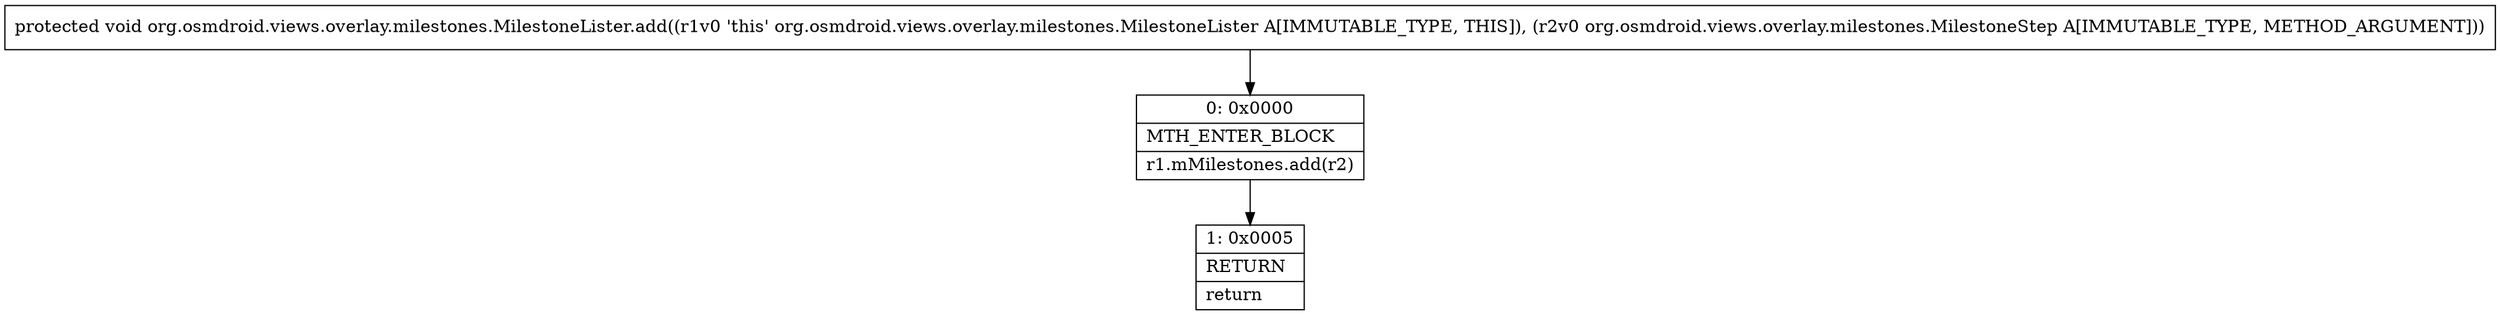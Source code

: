 digraph "CFG fororg.osmdroid.views.overlay.milestones.MilestoneLister.add(Lorg\/osmdroid\/views\/overlay\/milestones\/MilestoneStep;)V" {
Node_0 [shape=record,label="{0\:\ 0x0000|MTH_ENTER_BLOCK\l|r1.mMilestones.add(r2)\l}"];
Node_1 [shape=record,label="{1\:\ 0x0005|RETURN\l|return\l}"];
MethodNode[shape=record,label="{protected void org.osmdroid.views.overlay.milestones.MilestoneLister.add((r1v0 'this' org.osmdroid.views.overlay.milestones.MilestoneLister A[IMMUTABLE_TYPE, THIS]), (r2v0 org.osmdroid.views.overlay.milestones.MilestoneStep A[IMMUTABLE_TYPE, METHOD_ARGUMENT])) }"];
MethodNode -> Node_0;
Node_0 -> Node_1;
}

